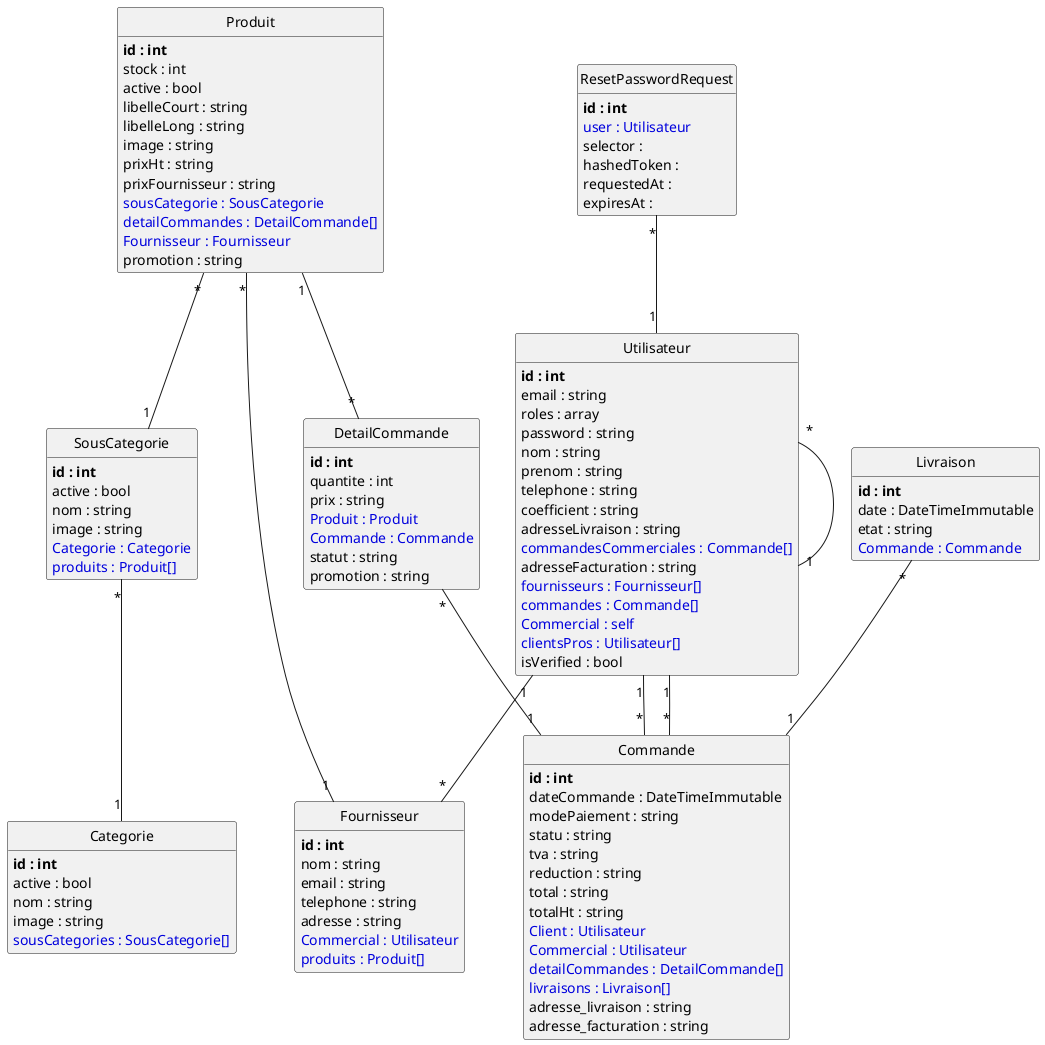 @startuml
class Produit {
	**id : int**
	stock : int
	active : bool
	libelleCourt : string
	libelleLong : string
	image : string
	prixHt : string
	prixFournisseur : string
	<color:#0000dd>sousCategorie : SousCategorie</color>
	<color:#0000dd>detailCommandes : DetailCommande[]</color>
	<color:#0000dd>Fournisseur : Fournisseur</color>
	promotion : string
}

class DetailCommande {
	**id : int**
	quantite : int
	prix : string
	<color:#0000dd>Produit : Produit</color>
	<color:#0000dd>Commande : Commande</color>
	statut : string
	promotion : string
}

class SousCategorie {
	**id : int**
	active : bool
	nom : string
	image : string
	<color:#0000dd>Categorie : Categorie</color>
	<color:#0000dd>produits : Produit[]</color>
}

class Utilisateur {
	**id : int**
	email : string
	roles : array
	password : string
	nom : string
	prenom : string
	telephone : string
	coefficient : string
	adresseLivraison : string
	<color:#0000dd>commandesCommerciales : Commande[]</color>
	adresseFacturation : string
	<color:#0000dd>fournisseurs : Fournisseur[]</color>
	<color:#0000dd>commandes : Commande[]</color>
	<color:#0000dd>Commercial : self</color>
	<color:#0000dd>clientsPros : Utilisateur[]</color>
	isVerified : bool
}

class ResetPasswordRequest {
	**id : int**
	<color:#0000dd>user : Utilisateur</color>
	selector : 
	hashedToken : 
	requestedAt : 
	expiresAt : 
}

class Livraison {
	**id : int**
	date : DateTimeImmutable
	etat : string
	<color:#0000dd>Commande : Commande</color>
}

class Categorie {
	**id : int**
	active : bool
	nom : string
	image : string
	<color:#0000dd>sousCategories : SousCategorie[]</color>
}

class Fournisseur {
	**id : int**
	nom : string
	email : string
	telephone : string
	adresse : string
	<color:#0000dd>Commercial : Utilisateur</color>
	<color:#0000dd>produits : Produit[]</color>
}

class Commande {
	**id : int**
	dateCommande : DateTimeImmutable
	modePaiement : string
	statu : string
	tva : string
	reduction : string
	total : string
	totalHt : string
	<color:#0000dd>Client : Utilisateur</color>
	<color:#0000dd>Commercial : Utilisateur</color>
	<color:#0000dd>detailCommandes : DetailCommande[]</color>
	<color:#0000dd>livraisons : Livraison[]</color>
	adresse_livraison : string
	adresse_facturation : string
}

Produit "*"--"1" SousCategorie
Produit "1"--"*" DetailCommande
Produit "*"--"1" Fournisseur
DetailCommande "*"--"1" Commande
SousCategorie "*"--"1" Categorie
Utilisateur "1"--"*" Commande
Utilisateur "1"--"*" Fournisseur
Utilisateur "1"--"*" Commande
Utilisateur "*"--"1" Utilisateur
ResetPasswordRequest "*"--"1" Utilisateur
Livraison "*"--"1" Commande


hide methods

hide circle

@enduml

